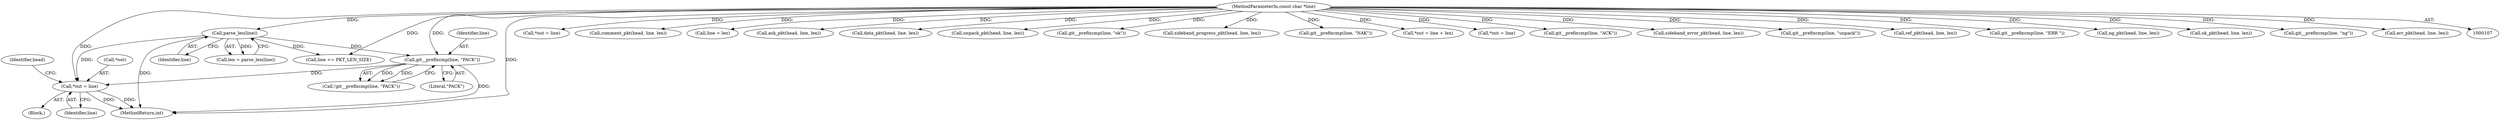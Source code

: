 digraph "0_libgit2_2fdef641fd0dd2828bd948234ae86de75221a11a@pointer" {
"1000145" [label="(Call,*out = line)"];
"1000140" [label="(Call,git__prefixcmp(line, \"PACK\"))"];
"1000127" [label="(Call,parse_len(line))"];
"1000109" [label="(MethodParameterIn,const char *line)"];
"1000143" [label="(Block,)"];
"1000190" [label="(Call,*out = line)"];
"1000288" [label="(Call,comment_pkt(head, line, len))"];
"1000338" [label="(Call,line + len)"];
"1000254" [label="(Call,ack_pkt(head, line, len))"];
"1000128" [label="(Identifier,line)"];
"1000141" [label="(Identifier,line)"];
"1000218" [label="(Call,data_pkt(head, line, len))"];
"1000324" [label="(Call,unpack_pkt(head, line, len))"];
"1000343" [label="(MethodReturn,int)"];
"1000295" [label="(Call,git__prefixcmp(line, \"ok\"))"];
"1000125" [label="(Call,len = parse_len(line))"];
"1000230" [label="(Call,sideband_progress_pkt(head, line, len))"];
"1000140" [label="(Call,git__prefixcmp(line, \"PACK\"))"];
"1000142" [label="(Literal,\"PACK\")"];
"1000261" [label="(Call,git__prefixcmp(line, \"NAK\"))"];
"1000335" [label="(Call,*out = line + len)"];
"1000145" [label="(Call,*out = line)"];
"1000127" [label="(Call,parse_len(line))"];
"1000178" [label="(Call,line += PKT_LEN_SIZE)"];
"1000201" [label="(Call,*out = line)"];
"1000249" [label="(Call,git__prefixcmp(line, \"ACK\"))"];
"1000146" [label="(Call,*out)"];
"1000139" [label="(Call,!git__prefixcmp(line, \"PACK\"))"];
"1000242" [label="(Call,sideband_error_pkt(head, line, len))"];
"1000319" [label="(Call,git__prefixcmp(line, \"unpack\"))"];
"1000331" [label="(Call,ref_pkt(head, line, len))"];
"1000148" [label="(Identifier,line)"];
"1000271" [label="(Call,git__prefixcmp(line, \"ERR \"))"];
"1000312" [label="(Call,ng_pkt(head, line, len))"];
"1000300" [label="(Call,ok_pkt(head, line, len))"];
"1000109" [label="(MethodParameterIn,const char *line)"];
"1000307" [label="(Call,git__prefixcmp(line, \"ng\"))"];
"1000151" [label="(Identifier,head)"];
"1000276" [label="(Call,err_pkt(head, line, len))"];
"1000145" -> "1000143"  [label="AST: "];
"1000145" -> "1000148"  [label="CFG: "];
"1000146" -> "1000145"  [label="AST: "];
"1000148" -> "1000145"  [label="AST: "];
"1000151" -> "1000145"  [label="CFG: "];
"1000145" -> "1000343"  [label="DDG: "];
"1000145" -> "1000343"  [label="DDG: "];
"1000140" -> "1000145"  [label="DDG: "];
"1000127" -> "1000145"  [label="DDG: "];
"1000109" -> "1000145"  [label="DDG: "];
"1000140" -> "1000139"  [label="AST: "];
"1000140" -> "1000142"  [label="CFG: "];
"1000141" -> "1000140"  [label="AST: "];
"1000142" -> "1000140"  [label="AST: "];
"1000139" -> "1000140"  [label="CFG: "];
"1000140" -> "1000343"  [label="DDG: "];
"1000140" -> "1000139"  [label="DDG: "];
"1000140" -> "1000139"  [label="DDG: "];
"1000127" -> "1000140"  [label="DDG: "];
"1000109" -> "1000140"  [label="DDG: "];
"1000127" -> "1000125"  [label="AST: "];
"1000127" -> "1000128"  [label="CFG: "];
"1000128" -> "1000127"  [label="AST: "];
"1000125" -> "1000127"  [label="CFG: "];
"1000127" -> "1000343"  [label="DDG: "];
"1000127" -> "1000125"  [label="DDG: "];
"1000109" -> "1000127"  [label="DDG: "];
"1000127" -> "1000178"  [label="DDG: "];
"1000109" -> "1000107"  [label="AST: "];
"1000109" -> "1000343"  [label="DDG: "];
"1000109" -> "1000178"  [label="DDG: "];
"1000109" -> "1000190"  [label="DDG: "];
"1000109" -> "1000201"  [label="DDG: "];
"1000109" -> "1000218"  [label="DDG: "];
"1000109" -> "1000230"  [label="DDG: "];
"1000109" -> "1000242"  [label="DDG: "];
"1000109" -> "1000249"  [label="DDG: "];
"1000109" -> "1000254"  [label="DDG: "];
"1000109" -> "1000261"  [label="DDG: "];
"1000109" -> "1000271"  [label="DDG: "];
"1000109" -> "1000276"  [label="DDG: "];
"1000109" -> "1000288"  [label="DDG: "];
"1000109" -> "1000295"  [label="DDG: "];
"1000109" -> "1000300"  [label="DDG: "];
"1000109" -> "1000307"  [label="DDG: "];
"1000109" -> "1000312"  [label="DDG: "];
"1000109" -> "1000319"  [label="DDG: "];
"1000109" -> "1000324"  [label="DDG: "];
"1000109" -> "1000331"  [label="DDG: "];
"1000109" -> "1000335"  [label="DDG: "];
"1000109" -> "1000338"  [label="DDG: "];
}
